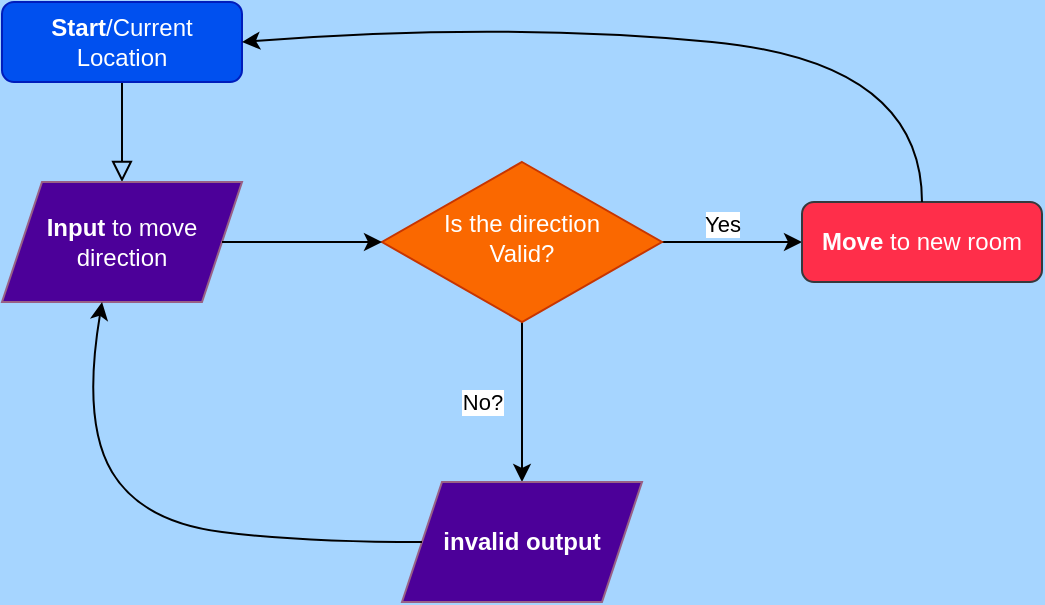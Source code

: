 <mxfile version="24.8.3">
  <diagram id="C5RBs43oDa-KdzZeNtuy" name="Page-1">
    <mxGraphModel dx="794" dy="386" grid="1" gridSize="10" guides="1" tooltips="1" connect="1" arrows="1" fold="1" page="1" pageScale="1" pageWidth="827" pageHeight="1169" background="#A6D5FF" math="0" shadow="0">
      <root>
        <mxCell id="WIyWlLk6GJQsqaUBKTNV-0" />
        <mxCell id="WIyWlLk6GJQsqaUBKTNV-1" parent="WIyWlLk6GJQsqaUBKTNV-0" />
        <mxCell id="WIyWlLk6GJQsqaUBKTNV-2" value="" style="rounded=0;html=1;jettySize=auto;orthogonalLoop=1;fontSize=11;endArrow=block;endFill=0;endSize=8;strokeWidth=1;shadow=0;labelBackgroundColor=none;edgeStyle=orthogonalEdgeStyle;" parent="WIyWlLk6GJQsqaUBKTNV-1" source="WIyWlLk6GJQsqaUBKTNV-3" edge="1">
          <mxGeometry relative="1" as="geometry">
            <mxPoint x="220" y="170" as="targetPoint" />
          </mxGeometry>
        </mxCell>
        <mxCell id="WIyWlLk6GJQsqaUBKTNV-3" value="&lt;b&gt;Start&lt;/b&gt;/Current Location" style="rounded=1;whiteSpace=wrap;html=1;fontSize=12;glass=0;strokeWidth=1;shadow=0;fillColor=#0050ef;strokeColor=#001DBC;fontColor=#ffffff;" parent="WIyWlLk6GJQsqaUBKTNV-1" vertex="1">
          <mxGeometry x="160" y="80" width="120" height="40" as="geometry" />
        </mxCell>
        <mxCell id="3QVi0Gmkfv1vyYgPw5b9-3" style="edgeStyle=orthogonalEdgeStyle;rounded=0;orthogonalLoop=1;jettySize=auto;html=1;exitX=1;exitY=0.5;exitDx=0;exitDy=0;labelBackgroundColor=none;textShadow=1;labelBorderColor=#FFFFFF;" edge="1" parent="WIyWlLk6GJQsqaUBKTNV-1" source="WIyWlLk6GJQsqaUBKTNV-10">
          <mxGeometry relative="1" as="geometry">
            <mxPoint x="560" y="200" as="targetPoint" />
          </mxGeometry>
        </mxCell>
        <mxCell id="3QVi0Gmkfv1vyYgPw5b9-5" value="Yes" style="edgeLabel;html=1;align=center;verticalAlign=middle;resizable=0;points=[];" vertex="1" connectable="0" parent="3QVi0Gmkfv1vyYgPw5b9-3">
          <mxGeometry x="0.065" y="3" relative="1" as="geometry">
            <mxPoint x="-7" y="-7" as="offset" />
          </mxGeometry>
        </mxCell>
        <mxCell id="3QVi0Gmkfv1vyYgPw5b9-6" style="edgeStyle=orthogonalEdgeStyle;rounded=0;orthogonalLoop=1;jettySize=auto;html=1;exitX=0.5;exitY=1;exitDx=0;exitDy=0;" edge="1" parent="WIyWlLk6GJQsqaUBKTNV-1" source="WIyWlLk6GJQsqaUBKTNV-10">
          <mxGeometry relative="1" as="geometry">
            <mxPoint x="420" y="320" as="targetPoint" />
          </mxGeometry>
        </mxCell>
        <mxCell id="3QVi0Gmkfv1vyYgPw5b9-7" value="No?" style="edgeLabel;html=1;align=center;verticalAlign=middle;resizable=0;points=[];" vertex="1" connectable="0" parent="3QVi0Gmkfv1vyYgPw5b9-6">
          <mxGeometry x="-0.081" y="2" relative="1" as="geometry">
            <mxPoint x="-22" y="3" as="offset" />
          </mxGeometry>
        </mxCell>
        <mxCell id="WIyWlLk6GJQsqaUBKTNV-10" value="&lt;div&gt;&lt;font color=&quot;#ffffff&quot;&gt;Is the direction&lt;/font&gt;&lt;/div&gt;&lt;div&gt;&lt;font color=&quot;#ffffff&quot;&gt;Valid?&lt;br&gt;&lt;/font&gt;&lt;/div&gt;" style="rhombus;whiteSpace=wrap;html=1;shadow=0;fontFamily=Helvetica;fontSize=12;align=center;strokeWidth=1;spacing=6;spacingTop=-4;fillColor=#fa6800;strokeColor=#C73500;fontColor=#000000;" parent="WIyWlLk6GJQsqaUBKTNV-1" vertex="1">
          <mxGeometry x="350" y="160" width="140" height="80" as="geometry" />
        </mxCell>
        <mxCell id="WIyWlLk6GJQsqaUBKTNV-11" value="&lt;font color=&quot;#ffffff&quot;&gt;&lt;b&gt;Move &lt;/b&gt;to new room&lt;/font&gt;" style="rounded=1;whiteSpace=wrap;html=1;fontSize=12;glass=0;strokeWidth=1;shadow=0;fillColor=#FF2E4A;strokeColor=#36393d;" parent="WIyWlLk6GJQsqaUBKTNV-1" vertex="1">
          <mxGeometry x="560" y="180" width="120" height="40" as="geometry" />
        </mxCell>
        <mxCell id="3QVi0Gmkfv1vyYgPw5b9-0" value="&lt;font color=&quot;#ffffff&quot;&gt;&lt;b&gt;Input &lt;/b&gt;to move direction&lt;/font&gt;" style="shape=parallelogram;perimeter=parallelogramPerimeter;whiteSpace=wrap;html=1;fixedSize=1;fillColor=#4C0099;gradientColor=none;strokeColor=#996185;" vertex="1" parent="WIyWlLk6GJQsqaUBKTNV-1">
          <mxGeometry x="160" y="170" width="120" height="60" as="geometry" />
        </mxCell>
        <mxCell id="3QVi0Gmkfv1vyYgPw5b9-1" value="" style="endArrow=classic;html=1;rounded=0;exitX=1;exitY=0.5;exitDx=0;exitDy=0;entryX=0;entryY=0.5;entryDx=0;entryDy=0;" edge="1" parent="WIyWlLk6GJQsqaUBKTNV-1" source="3QVi0Gmkfv1vyYgPw5b9-0" target="WIyWlLk6GJQsqaUBKTNV-10">
          <mxGeometry width="50" height="50" relative="1" as="geometry">
            <mxPoint x="310" y="290" as="sourcePoint" />
            <mxPoint x="360" y="240" as="targetPoint" />
          </mxGeometry>
        </mxCell>
        <mxCell id="3QVi0Gmkfv1vyYgPw5b9-8" value="&lt;font color=&quot;#ffffff&quot;&gt;&lt;b&gt;invalid output&lt;br&gt;&lt;/b&gt;&lt;/font&gt;" style="shape=parallelogram;perimeter=parallelogramPerimeter;whiteSpace=wrap;html=1;fixedSize=1;fillColor=#4C0099;gradientColor=none;strokeColor=#996185;" vertex="1" parent="WIyWlLk6GJQsqaUBKTNV-1">
          <mxGeometry x="360" y="320" width="120" height="60" as="geometry" />
        </mxCell>
        <mxCell id="3QVi0Gmkfv1vyYgPw5b9-9" value="" style="curved=1;endArrow=classic;html=1;rounded=0;exitX=0;exitY=0.5;exitDx=0;exitDy=0;entryX=0.417;entryY=1;entryDx=0;entryDy=0;entryPerimeter=0;" edge="1" parent="WIyWlLk6GJQsqaUBKTNV-1" source="3QVi0Gmkfv1vyYgPw5b9-8" target="3QVi0Gmkfv1vyYgPw5b9-0">
          <mxGeometry width="50" height="50" relative="1" as="geometry">
            <mxPoint x="310" y="290" as="sourcePoint" />
            <mxPoint x="360" y="240" as="targetPoint" />
            <Array as="points">
              <mxPoint x="310" y="350" />
              <mxPoint x="230" y="340" />
              <mxPoint x="200" y="290" />
            </Array>
          </mxGeometry>
        </mxCell>
        <mxCell id="3QVi0Gmkfv1vyYgPw5b9-10" value="" style="curved=1;endArrow=classic;html=1;rounded=0;exitX=0.5;exitY=0;exitDx=0;exitDy=0;entryX=1;entryY=0.5;entryDx=0;entryDy=0;" edge="1" parent="WIyWlLk6GJQsqaUBKTNV-1" source="WIyWlLk6GJQsqaUBKTNV-11" target="WIyWlLk6GJQsqaUBKTNV-3">
          <mxGeometry width="50" height="50" relative="1" as="geometry">
            <mxPoint x="310" y="290" as="sourcePoint" />
            <mxPoint x="360" y="240" as="targetPoint" />
            <Array as="points">
              <mxPoint x="620" y="110" />
              <mxPoint x="410" y="90" />
            </Array>
          </mxGeometry>
        </mxCell>
      </root>
    </mxGraphModel>
  </diagram>
</mxfile>
